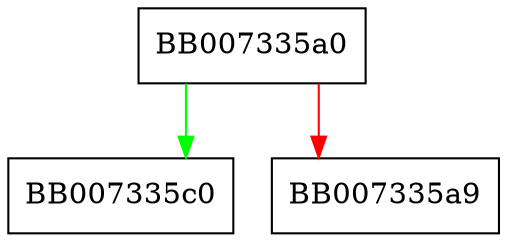 digraph CMAC_resume {
  node [shape="box"];
  graph [splines=ortho];
  BB007335a0 -> BB007335c0 [color="green"];
  BB007335a0 -> BB007335a9 [color="red"];
}